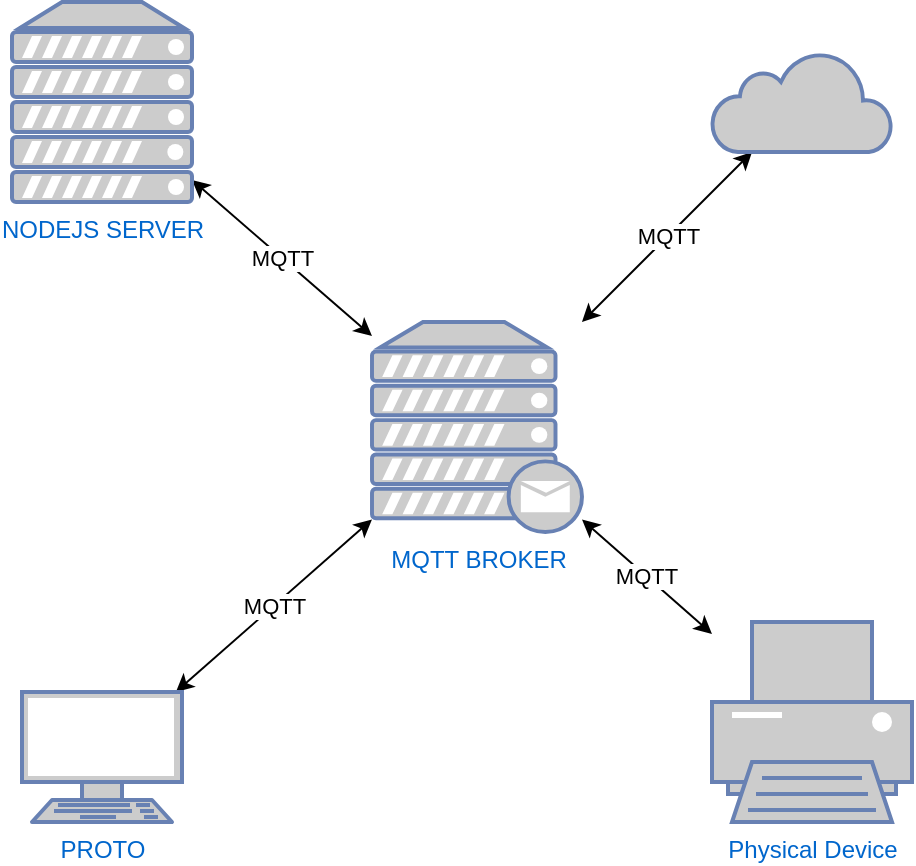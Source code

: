 <mxfile>
    <diagram name="Page-1" id="k5mHlV59gs-6ViSIx0gL">
        <mxGraphModel dx="1027" dy="739" grid="1" gridSize="10" guides="1" tooltips="1" connect="1" arrows="1" fold="1" page="1" pageScale="1" pageWidth="827" pageHeight="1169" math="0" shadow="0">
            <root>
                <mxCell id="0"/>
                <mxCell id="1" parent="0"/>
                <mxCell id="7" value="MQTT" style="edgeStyle=none;html=1;startArrow=classic;startFill=1;" edge="1" parent="1" source="B1MHyiQ9lw6zREtx-xdJ-1" target="4">
                    <mxGeometry relative="1" as="geometry"/>
                </mxCell>
                <mxCell id="B1MHyiQ9lw6zREtx-xdJ-1" value="PROTO" style="fontColor=#0066CC;verticalAlign=top;verticalLabelPosition=bottom;labelPosition=center;align=center;html=1;outlineConnect=0;fillColor=#CCCCCC;strokeColor=#6881B3;gradientColor=none;gradientDirection=north;strokeWidth=2;shape=mxgraph.networks.terminal;" parent="1" vertex="1">
                    <mxGeometry x="115" y="465" width="80" height="65" as="geometry"/>
                </mxCell>
                <mxCell id="8" value="MQTT" style="edgeStyle=none;html=1;startArrow=classic;startFill=1;" edge="1" parent="1" source="B1MHyiQ9lw6zREtx-xdJ-4" target="4">
                    <mxGeometry relative="1" as="geometry"/>
                </mxCell>
                <mxCell id="B1MHyiQ9lw6zREtx-xdJ-4" value="Physical Device" style="fontColor=#0066CC;verticalAlign=top;verticalLabelPosition=bottom;labelPosition=center;align=center;html=1;outlineConnect=0;fillColor=#CCCCCC;strokeColor=#6881B3;gradientColor=none;gradientDirection=north;strokeWidth=2;shape=mxgraph.networks.printer;" parent="1" vertex="1">
                    <mxGeometry x="460" y="430" width="100" height="100" as="geometry"/>
                </mxCell>
                <mxCell id="10" value="MQTT" style="edgeStyle=none;html=1;startArrow=classic;startFill=1;" edge="1" parent="1" source="2" target="4">
                    <mxGeometry relative="1" as="geometry"/>
                </mxCell>
                <mxCell id="2" value="NODEJS SERVER" style="fontColor=#0066CC;verticalAlign=top;verticalLabelPosition=bottom;labelPosition=center;align=center;html=1;outlineConnect=0;fillColor=#CCCCCC;strokeColor=#6881B3;gradientColor=none;gradientDirection=north;strokeWidth=2;shape=mxgraph.networks.server;" vertex="1" parent="1">
                    <mxGeometry x="110" y="120" width="90" height="100" as="geometry"/>
                </mxCell>
                <mxCell id="9" value="MQTT" style="edgeStyle=none;html=1;startArrow=classic;startFill=1;" edge="1" parent="1" source="3" target="4">
                    <mxGeometry relative="1" as="geometry"/>
                </mxCell>
                <mxCell id="3" value="&lt;h3&gt;Dashboard&lt;/h3&gt;" style="html=1;outlineConnect=0;fillColor=#CCCCCC;strokeColor=#6881B3;gradientColor=none;gradientDirection=north;strokeWidth=2;shape=mxgraph.networks.cloud;fontColor=#ffffff;verticalAlign=top;labelPosition=center;verticalLabelPosition=bottom;align=center;" vertex="1" parent="1">
                    <mxGeometry x="460" y="145" width="90" height="50" as="geometry"/>
                </mxCell>
                <mxCell id="4" value="MQTT BROKER" style="fontColor=#0066CC;verticalAlign=top;verticalLabelPosition=bottom;labelPosition=center;align=center;html=1;outlineConnect=0;fillColor=#CCCCCC;strokeColor=#6881B3;gradientColor=none;gradientDirection=north;strokeWidth=2;shape=mxgraph.networks.mail_server;" vertex="1" parent="1">
                    <mxGeometry x="290" y="280" width="105" height="105" as="geometry"/>
                </mxCell>
            </root>
        </mxGraphModel>
    </diagram>
</mxfile>